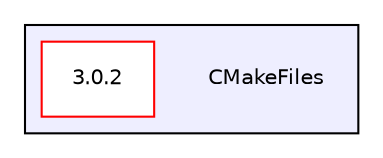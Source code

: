 digraph "CMakeFiles" {
  compound=true
  node [ fontsize="10", fontname="Helvetica"];
  edge [ labelfontsize="10", labelfontname="Helvetica"];
  subgraph clusterdir_017ad5e908c41501f6a06b5119b37293 {
    graph [ bgcolor="#eeeeff", pencolor="black", label="" URL="dir_017ad5e908c41501f6a06b5119b37293.html"];
    dir_017ad5e908c41501f6a06b5119b37293 [shape=plaintext label="CMakeFiles"];
    dir_472769b73f7028749a988ca9a9a5a5cf [shape=box label="3.0.2" color="red" fillcolor="white" style="filled" URL="dir_472769b73f7028749a988ca9a9a5a5cf.html"];
  }
}
